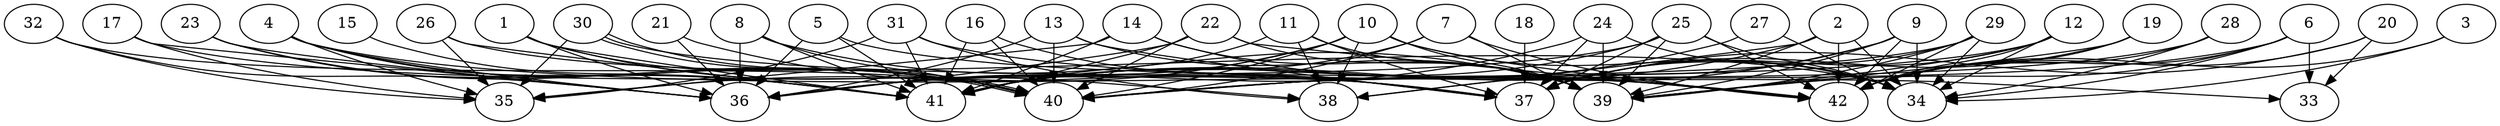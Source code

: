 // DAG (tier=3-complex, mode=data, n=42, ccr=0.545, fat=0.808, density=0.633, regular=0.341, jump=0.203, mindata=4194304, maxdata=33554432)
// DAG automatically generated by daggen at Sun Aug 24 16:33:35 2025
// /home/ermia/Project/Environments/daggen/bin/daggen --dot --ccr 0.545 --fat 0.808 --regular 0.341 --density 0.633 --jump 0.203 --mindata 4194304 --maxdata 33554432 -n 42 
digraph G {
  1 [size="12999058437872168960", alpha="0.04", expect_size="6499529218936084480"]
  1 -> 36 [size ="8190951457554432"]
  1 -> 38 [size ="8190951457554432"]
  1 -> 40 [size ="8190951457554432"]
  1 -> 41 [size ="8190951457554432"]
  2 [size="85349801823277824", alpha="0.18", expect_size="42674900911638912"]
  2 -> 34 [size ="2761569482047488"]
  2 -> 38 [size ="2761569482047488"]
  2 -> 39 [size ="2761569482047488"]
  2 -> 41 [size ="2761569482047488"]
  2 -> 42 [size ="2761569482047488"]
  3 [size="157063135656895936", alpha="0.08", expect_size="78531567828447968"]
  3 -> 34 [size ="2536524813959168"]
  3 -> 42 [size ="2536524813959168"]
  4 [size="46667200933139576", alpha="0.12", expect_size="23333600466569788"]
  4 -> 35 [size ="1644402057412608"]
  4 -> 36 [size ="1644402057412608"]
  4 -> 40 [size ="1644402057412608"]
  4 -> 41 [size ="1644402057412608"]
  4 -> 42 [size ="1644402057412608"]
  5 [size="242833140898602848", alpha="0.07", expect_size="121416570449301424"]
  5 -> 36 [size ="6558829827325952"]
  5 -> 41 [size ="6558829827325952"]
  5 -> 42 [size ="6558829827325952"]
  6 [size="6307047725040054304768", alpha="0.08", expect_size="3153523862520027152384"]
  6 -> 33 [size ="2730910067720192"]
  6 -> 34 [size ="2730910067720192"]
  6 -> 39 [size ="2730910067720192"]
  6 -> 40 [size ="2730910067720192"]
  6 -> 42 [size ="2730910067720192"]
  7 [size="54563929657910952", alpha="0.19", expect_size="27281964828955476"]
  7 -> 39 [size ="4738874177748992"]
  7 -> 40 [size ="4738874177748992"]
  7 -> 41 [size ="4738874177748992"]
  7 -> 42 [size ="4738874177748992"]
  8 [size="414418948839300672", alpha="0.18", expect_size="207209474419650336"]
  8 -> 36 [size ="8360631153459200"]
  8 -> 39 [size ="8360631153459200"]
  8 -> 40 [size ="8360631153459200"]
  8 -> 41 [size ="8360631153459200"]
  9 [size="758486651853848182784", alpha="0.13", expect_size="379243325926924091392"]
  9 -> 34 [size ="665357845004288"]
  9 -> 38 [size ="665357845004288"]
  9 -> 39 [size ="665357845004288"]
  9 -> 40 [size ="665357845004288"]
  9 -> 42 [size ="665357845004288"]
  10 [size="74437396452698226688", alpha="0.09", expect_size="37218698226349113344"]
  10 -> 34 [size ="141563330035712"]
  10 -> 35 [size ="141563330035712"]
  10 -> 36 [size ="141563330035712"]
  10 -> 38 [size ="141563330035712"]
  10 -> 39 [size ="141563330035712"]
  10 -> 40 [size ="141563330035712"]
  10 -> 42 [size ="141563330035712"]
  11 [size="532821578407332544512", alpha="0.10", expect_size="266410789203666272256"]
  11 -> 37 [size ="525788629696512"]
  11 -> 38 [size ="525788629696512"]
  11 -> 39 [size ="525788629696512"]
  11 -> 41 [size ="525788629696512"]
  12 [size="1080844122202887421952", alpha="0.01", expect_size="540422061101443710976"]
  12 -> 34 [size ="842555847606272"]
  12 -> 37 [size ="842555847606272"]
  12 -> 39 [size ="842555847606272"]
  12 -> 40 [size ="842555847606272"]
  12 -> 42 [size ="842555847606272"]
  13 [size="274929312333824000000", alpha="0.11", expect_size="137464656166912000000"]
  13 -> 36 [size ="338249646080000"]
  13 -> 37 [size ="338249646080000"]
  13 -> 39 [size ="338249646080000"]
  13 -> 40 [size ="338249646080000"]
  14 [size="275544853061744448", alpha="0.13", expect_size="137772426530872224"]
  14 -> 35 [size ="8135997225172992"]
  14 -> 39 [size ="8135997225172992"]
  14 -> 41 [size ="8135997225172992"]
  14 -> 42 [size ="8135997225172992"]
  15 [size="7527618436086477357056", alpha="0.10", expect_size="3763809218043238678528"]
  15 -> 41 [size ="3072758191751168"]
  16 [size="6316490458783119572992", alpha="0.13", expect_size="3158245229391559786496"]
  16 -> 37 [size ="2733635148972032"]
  16 -> 40 [size ="2733635148972032"]
  16 -> 41 [size ="2733635148972032"]
  17 [size="6538059029355147264", alpha="0.12", expect_size="3269029514677573632"]
  17 -> 35 [size ="3889546617946112"]
  17 -> 36 [size ="3889546617946112"]
  17 -> 37 [size ="3889546617946112"]
  18 [size="11680263020928315392", alpha="0.16", expect_size="5840131510464157696"]
  18 -> 37 [size ="4256553142059008"]
  19 [size="15240242084745127657472", alpha="0.18", expect_size="7620121042372563828736"]
  19 -> 37 [size ="4917577700605952"]
  19 -> 39 [size ="4917577700605952"]
  19 -> 42 [size ="4917577700605952"]
  20 [size="7048484796080771301376", alpha="0.12", expect_size="3524242398040385650688"]
  20 -> 33 [size ="2940946777899008"]
  20 -> 37 [size ="2940946777899008"]
  20 -> 42 [size ="2940946777899008"]
  21 [size="21128491441674836", alpha="0.03", expect_size="10564245720837418"]
  21 -> 36 [size ="784896289144832"]
  21 -> 37 [size ="784896289144832"]
  22 [size="21195574242067689242624", alpha="0.06", expect_size="10597787121033844621312"]
  22 -> 36 [size ="6127078508331008"]
  22 -> 39 [size ="6127078508331008"]
  22 -> 40 [size ="6127078508331008"]
  22 -> 41 [size ="6127078508331008"]
  22 -> 42 [size ="6127078508331008"]
  23 [size="204522951293790144", alpha="0.07", expect_size="102261475646895072"]
  23 -> 36 [size ="7096723746848768"]
  23 -> 40 [size ="7096723746848768"]
  23 -> 41 [size ="7096723746848768"]
  24 [size="36891951225552592", alpha="0.20", expect_size="18445975612776296"]
  24 -> 34 [size ="1947295356551168"]
  24 -> 36 [size ="1947295356551168"]
  24 -> 37 [size ="1947295356551168"]
  24 -> 39 [size ="1947295356551168"]
  25 [size="13484426183880543830016", alpha="0.06", expect_size="6742213091940271915008"]
  25 -> 34 [size ="4532226792357888"]
  25 -> 36 [size ="4532226792357888"]
  25 -> 37 [size ="4532226792357888"]
  25 -> 39 [size ="4532226792357888"]
  25 -> 41 [size ="4532226792357888"]
  25 -> 42 [size ="4532226792357888"]
  26 [size="33866215782674648", alpha="0.18", expect_size="16933107891337324"]
  26 -> 34 [size ="736650988617728"]
  26 -> 35 [size ="736650988617728"]
  26 -> 41 [size ="736650988617728"]
  27 [size="5431521128402964480", alpha="0.03", expect_size="2715760564201482240"]
  27 -> 34 [size ="4097080033280000"]
  27 -> 41 [size ="4097080033280000"]
  28 [size="13808964942032940302336", alpha="0.17", expect_size="6904482471016470151168"]
  28 -> 34 [size ="4604658270076928"]
  28 -> 40 [size ="4604658270076928"]
  28 -> 42 [size ="4604658270076928"]
  29 [size="19491308343054960", alpha="0.18", expect_size="9745654171527480"]
  29 -> 34 [size ="339956358709248"]
  29 -> 37 [size ="339956358709248"]
  29 -> 39 [size ="339956358709248"]
  29 -> 40 [size ="339956358709248"]
  29 -> 42 [size ="339956358709248"]
  30 [size="8068439580569412", alpha="0.18", expect_size="4034219790284706"]
  30 -> 35 [size ="157131915395072"]
  30 -> 37 [size ="157131915395072"]
  30 -> 40 [size ="157131915395072"]
  30 -> 40 [size ="157131915395072"]
  31 [size="4941528769555466", alpha="0.11", expect_size="2470764384777733"]
  31 -> 33 [size ="574692872159232"]
  31 -> 35 [size ="574692872159232"]
  31 -> 38 [size ="574692872159232"]
  31 -> 41 [size ="574692872159232"]
  32 [size="862700176876702208", alpha="0.17", expect_size="431350088438351104"]
  32 -> 35 [size ="839867734949888"]
  32 -> 36 [size ="839867734949888"]
  32 -> 40 [size ="839867734949888"]
  33 [size="55764793463898064", alpha="0.15", expect_size="27882396731949032"]
  34 [size="7256466618738944000", alpha="0.09", expect_size="3628233309369472000"]
  35 [size="128513571172931200", alpha="0.06", expect_size="64256785586465600"]
  36 [size="859777167955584876544", alpha="0.05", expect_size="429888583977792438272"]
  37 [size="602534450516886016", alpha="0.04", expect_size="301267225258443008"]
  38 [size="218504489362227008", alpha="0.02", expect_size="109252244681113504"]
  39 [size="43464923091787192", alpha="0.11", expect_size="21732461545893596"]
  40 [size="56412745354065336", alpha="0.03", expect_size="28206372677032668"]
  41 [size="2533483087708262400", alpha="0.02", expect_size="1266741543854131200"]
  42 [size="284018283317951808", alpha="0.10", expect_size="142009141658975904"]
}